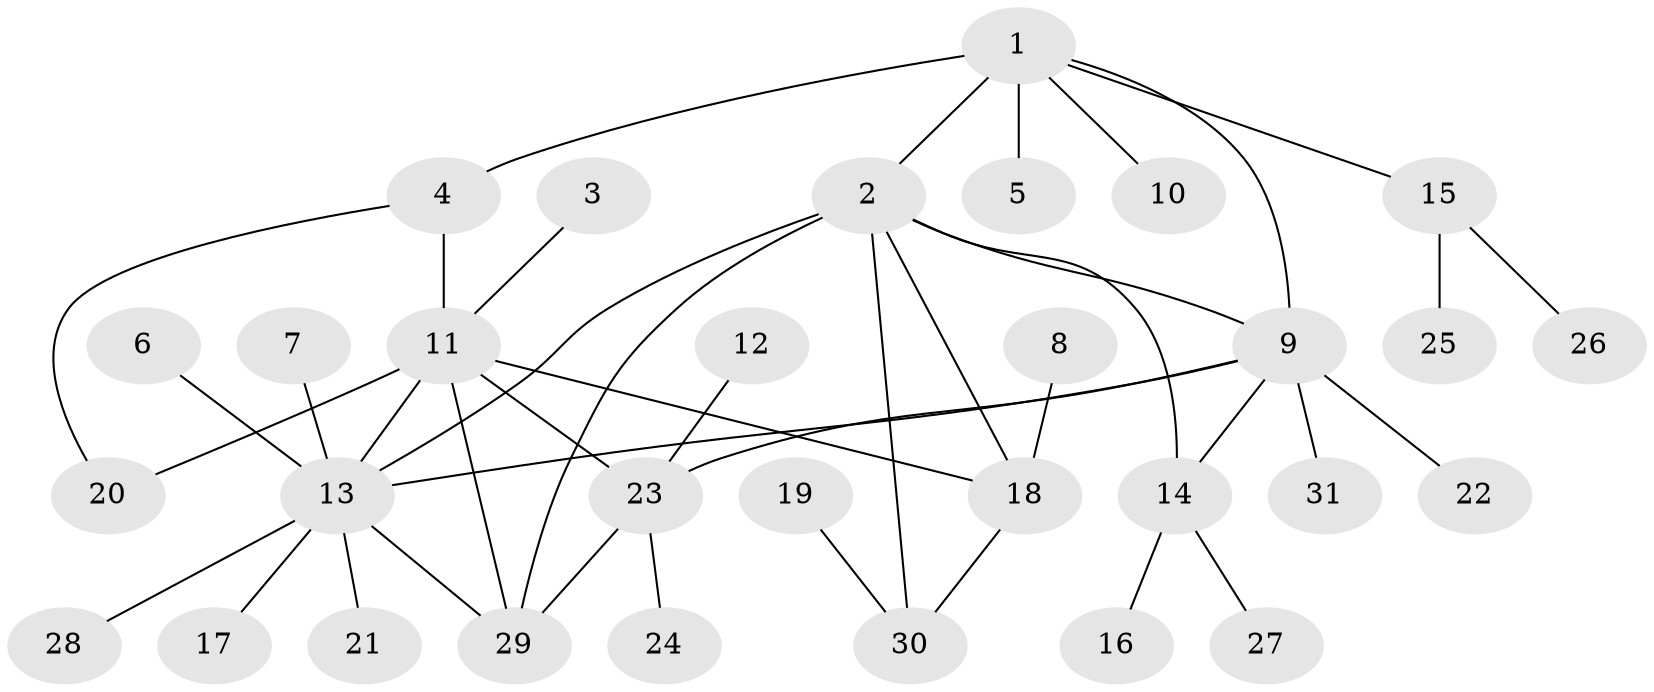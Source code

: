 // original degree distribution, {5: 0.06451612903225806, 7: 0.06451612903225806, 2: 0.1935483870967742, 4: 0.04838709677419355, 6: 0.04838709677419355, 9: 0.016129032258064516, 3: 0.03225806451612903, 1: 0.532258064516129}
// Generated by graph-tools (version 1.1) at 2025/50/03/09/25 03:50:33]
// undirected, 31 vertices, 41 edges
graph export_dot {
graph [start="1"]
  node [color=gray90,style=filled];
  1;
  2;
  3;
  4;
  5;
  6;
  7;
  8;
  9;
  10;
  11;
  12;
  13;
  14;
  15;
  16;
  17;
  18;
  19;
  20;
  21;
  22;
  23;
  24;
  25;
  26;
  27;
  28;
  29;
  30;
  31;
  1 -- 2 [weight=1.0];
  1 -- 4 [weight=2.0];
  1 -- 5 [weight=1.0];
  1 -- 9 [weight=1.0];
  1 -- 10 [weight=1.0];
  1 -- 15 [weight=1.0];
  2 -- 9 [weight=1.0];
  2 -- 13 [weight=1.0];
  2 -- 14 [weight=1.0];
  2 -- 18 [weight=1.0];
  2 -- 29 [weight=1.0];
  2 -- 30 [weight=1.0];
  3 -- 11 [weight=1.0];
  4 -- 11 [weight=2.0];
  4 -- 20 [weight=1.0];
  6 -- 13 [weight=1.0];
  7 -- 13 [weight=1.0];
  8 -- 18 [weight=1.0];
  9 -- 13 [weight=1.0];
  9 -- 14 [weight=1.0];
  9 -- 22 [weight=1.0];
  9 -- 23 [weight=1.0];
  9 -- 31 [weight=1.0];
  11 -- 13 [weight=2.0];
  11 -- 18 [weight=1.0];
  11 -- 20 [weight=1.0];
  11 -- 23 [weight=1.0];
  11 -- 29 [weight=1.0];
  12 -- 23 [weight=1.0];
  13 -- 17 [weight=1.0];
  13 -- 21 [weight=1.0];
  13 -- 28 [weight=1.0];
  13 -- 29 [weight=1.0];
  14 -- 16 [weight=1.0];
  14 -- 27 [weight=1.0];
  15 -- 25 [weight=1.0];
  15 -- 26 [weight=1.0];
  18 -- 30 [weight=1.0];
  19 -- 30 [weight=1.0];
  23 -- 24 [weight=1.0];
  23 -- 29 [weight=1.0];
}
